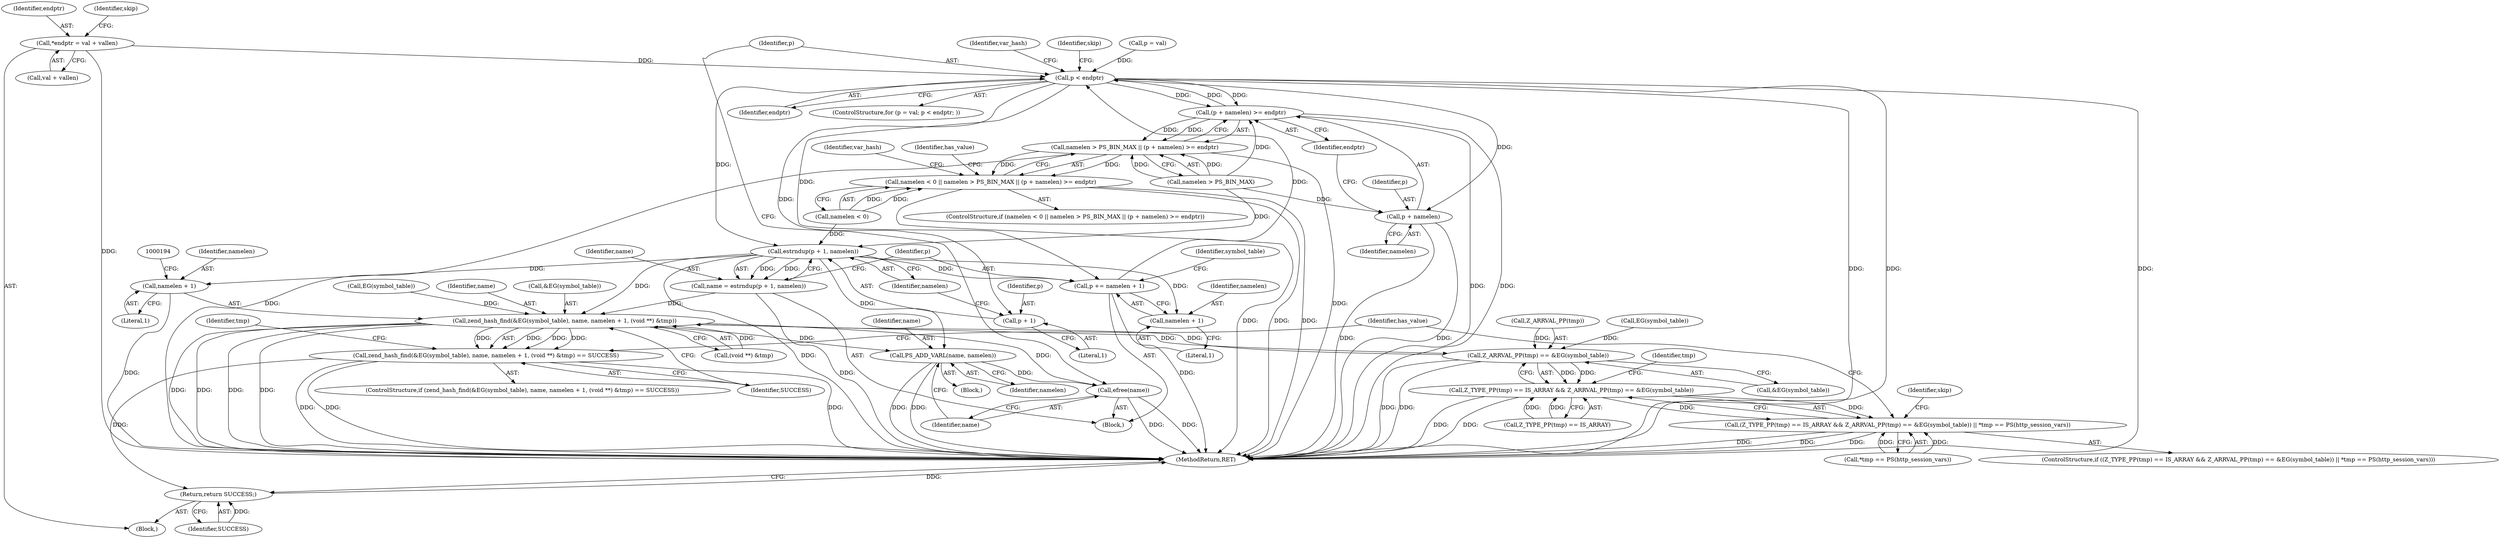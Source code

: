 digraph "0_php-src_8763c6090d627d8bb0ee1d030c30e58f406be9ce?w=1@integer" {
"1000108" [label="(Call,*endptr = val + vallen)"];
"1000127" [label="(Call,p < endptr)"];
"1000152" [label="(Call,(p + namelen) >= endptr)"];
"1000148" [label="(Call,namelen > PS_BIN_MAX || (p + namelen) >= endptr)"];
"1000144" [label="(Call,namelen < 0 || namelen > PS_BIN_MAX || (p + namelen) >= endptr)"];
"1000153" [label="(Call,p + namelen)"];
"1000173" [label="(Call,estrndup(p + 1, namelen))"];
"1000171" [label="(Call,name = estrndup(p + 1, namelen))"];
"1000185" [label="(Call,zend_hash_find(&EG(symbol_table), name, namelen + 1, (void **) &tmp))"];
"1000184" [label="(Call,zend_hash_find(&EG(symbol_table), name, namelen + 1, (void **) &tmp) == SUCCESS)"];
"1000253" [label="(Return,return SUCCESS;)"];
"1000206" [label="(Call,Z_ARRVAL_PP(tmp) == &EG(symbol_table))"];
"1000201" [label="(Call,Z_TYPE_PP(tmp) == IS_ARRAY && Z_ARRVAL_PP(tmp) == &EG(symbol_table))"];
"1000200" [label="(Call,(Z_TYPE_PP(tmp) == IS_ARRAY && Z_ARRVAL_PP(tmp) == &EG(symbol_table)) || *tmp == PS(http_session_vars))"];
"1000246" [label="(Call,PS_ADD_VARL(name, namelen))"];
"1000249" [label="(Call,efree(name))"];
"1000178" [label="(Call,p += namelen + 1)"];
"1000180" [label="(Call,namelen + 1)"];
"1000190" [label="(Call,namelen + 1)"];
"1000174" [label="(Call,p + 1)"];
"1000104" [label="(Block,)"];
"1000133" [label="(Identifier,skip)"];
"1000246" [label="(Call,PS_ADD_VARL(name, namelen))"];
"1000110" [label="(Call,val + vallen)"];
"1000129" [label="(Identifier,endptr)"];
"1000154" [label="(Identifier,p)"];
"1000177" [label="(Identifier,namelen)"];
"1000148" [label="(Call,namelen > PS_BIN_MAX || (p + namelen) >= endptr)"];
"1000109" [label="(Identifier,endptr)"];
"1000159" [label="(Identifier,var_hash)"];
"1000155" [label="(Identifier,namelen)"];
"1000172" [label="(Identifier,name)"];
"1000181" [label="(Identifier,namelen)"];
"1000128" [label="(Identifier,p)"];
"1000190" [label="(Call,namelen + 1)"];
"1000255" [label="(MethodReturn,RET)"];
"1000187" [label="(Call,EG(symbol_table))"];
"1000192" [label="(Literal,1)"];
"1000189" [label="(Identifier,name)"];
"1000249" [label="(Call,efree(name))"];
"1000179" [label="(Identifier,p)"];
"1000145" [label="(Call,namelen < 0)"];
"1000171" [label="(Call,name = estrndup(p + 1, namelen))"];
"1000130" [label="(Block,)"];
"1000127" [label="(Call,p < endptr)"];
"1000202" [label="(Call,Z_TYPE_PP(tmp) == IS_ARRAY)"];
"1000119" [label="(Identifier,skip)"];
"1000174" [label="(Call,p + 1)"];
"1000183" [label="(ControlStructure,if (zend_hash_find(&EG(symbol_table), name, namelen + 1, (void **) &tmp) == SUCCESS))"];
"1000144" [label="(Call,namelen < 0 || namelen > PS_BIN_MAX || (p + namelen) >= endptr)"];
"1000212" [label="(Call,*tmp == PS(http_session_vars))"];
"1000188" [label="(Identifier,symbol_table)"];
"1000152" [label="(Call,(p + namelen) >= endptr)"];
"1000204" [label="(Identifier,tmp)"];
"1000153" [label="(Call,p + namelen)"];
"1000210" [label="(Call,EG(symbol_table))"];
"1000124" [label="(Call,p = val)"];
"1000156" [label="(Identifier,endptr)"];
"1000201" [label="(Call,Z_TYPE_PP(tmp) == IS_ARRAY && Z_ARRVAL_PP(tmp) == &EG(symbol_table))"];
"1000149" [label="(Call,namelen > PS_BIN_MAX)"];
"1000176" [label="(Literal,1)"];
"1000197" [label="(Identifier,SUCCESS)"];
"1000163" [label="(Identifier,has_value)"];
"1000248" [label="(Identifier,namelen)"];
"1000175" [label="(Identifier,p)"];
"1000186" [label="(Call,&EG(symbol_table))"];
"1000250" [label="(Identifier,name)"];
"1000173" [label="(Call,estrndup(p + 1, namelen))"];
"1000185" [label="(Call,zend_hash_find(&EG(symbol_table), name, namelen + 1, (void **) &tmp))"];
"1000222" [label="(Identifier,has_value)"];
"1000199" [label="(ControlStructure,if ((Z_TYPE_PP(tmp) == IS_ARRAY && Z_ARRVAL_PP(tmp) == &EG(symbol_table)) || *tmp == PS(http_session_vars)))"];
"1000254" [label="(Identifier,SUCCESS)"];
"1000245" [label="(Block,)"];
"1000247" [label="(Identifier,name)"];
"1000253" [label="(Return,return SUCCESS;)"];
"1000182" [label="(Literal,1)"];
"1000191" [label="(Identifier,namelen)"];
"1000219" [label="(Identifier,skip)"];
"1000200" [label="(Call,(Z_TYPE_PP(tmp) == IS_ARRAY && Z_ARRVAL_PP(tmp) == &EG(symbol_table)) || *tmp == PS(http_session_vars))"];
"1000209" [label="(Call,&EG(symbol_table))"];
"1000178" [label="(Call,p += namelen + 1)"];
"1000207" [label="(Call,Z_ARRVAL_PP(tmp))"];
"1000214" [label="(Identifier,tmp)"];
"1000206" [label="(Call,Z_ARRVAL_PP(tmp) == &EG(symbol_table))"];
"1000108" [label="(Call,*endptr = val + vallen)"];
"1000123" [label="(ControlStructure,for (p = val; p < endptr; ))"];
"1000180" [label="(Call,namelen + 1)"];
"1000193" [label="(Call,(void **) &tmp)"];
"1000252" [label="(Identifier,var_hash)"];
"1000143" [label="(ControlStructure,if (namelen < 0 || namelen > PS_BIN_MAX || (p + namelen) >= endptr))"];
"1000184" [label="(Call,zend_hash_find(&EG(symbol_table), name, namelen + 1, (void **) &tmp) == SUCCESS)"];
"1000108" -> "1000104"  [label="AST: "];
"1000108" -> "1000110"  [label="CFG: "];
"1000109" -> "1000108"  [label="AST: "];
"1000110" -> "1000108"  [label="AST: "];
"1000119" -> "1000108"  [label="CFG: "];
"1000108" -> "1000255"  [label="DDG: "];
"1000108" -> "1000127"  [label="DDG: "];
"1000127" -> "1000123"  [label="AST: "];
"1000127" -> "1000129"  [label="CFG: "];
"1000128" -> "1000127"  [label="AST: "];
"1000129" -> "1000127"  [label="AST: "];
"1000133" -> "1000127"  [label="CFG: "];
"1000252" -> "1000127"  [label="CFG: "];
"1000127" -> "1000255"  [label="DDG: "];
"1000127" -> "1000255"  [label="DDG: "];
"1000127" -> "1000255"  [label="DDG: "];
"1000124" -> "1000127"  [label="DDG: "];
"1000178" -> "1000127"  [label="DDG: "];
"1000152" -> "1000127"  [label="DDG: "];
"1000127" -> "1000152"  [label="DDG: "];
"1000127" -> "1000152"  [label="DDG: "];
"1000127" -> "1000153"  [label="DDG: "];
"1000127" -> "1000173"  [label="DDG: "];
"1000127" -> "1000174"  [label="DDG: "];
"1000127" -> "1000178"  [label="DDG: "];
"1000152" -> "1000148"  [label="AST: "];
"1000152" -> "1000156"  [label="CFG: "];
"1000153" -> "1000152"  [label="AST: "];
"1000156" -> "1000152"  [label="AST: "];
"1000148" -> "1000152"  [label="CFG: "];
"1000152" -> "1000255"  [label="DDG: "];
"1000152" -> "1000255"  [label="DDG: "];
"1000152" -> "1000148"  [label="DDG: "];
"1000152" -> "1000148"  [label="DDG: "];
"1000149" -> "1000152"  [label="DDG: "];
"1000148" -> "1000144"  [label="AST: "];
"1000148" -> "1000149"  [label="CFG: "];
"1000149" -> "1000148"  [label="AST: "];
"1000144" -> "1000148"  [label="CFG: "];
"1000148" -> "1000255"  [label="DDG: "];
"1000148" -> "1000255"  [label="DDG: "];
"1000148" -> "1000144"  [label="DDG: "];
"1000148" -> "1000144"  [label="DDG: "];
"1000149" -> "1000148"  [label="DDG: "];
"1000149" -> "1000148"  [label="DDG: "];
"1000144" -> "1000143"  [label="AST: "];
"1000144" -> "1000145"  [label="CFG: "];
"1000145" -> "1000144"  [label="AST: "];
"1000159" -> "1000144"  [label="CFG: "];
"1000163" -> "1000144"  [label="CFG: "];
"1000144" -> "1000255"  [label="DDG: "];
"1000144" -> "1000255"  [label="DDG: "];
"1000144" -> "1000255"  [label="DDG: "];
"1000145" -> "1000144"  [label="DDG: "];
"1000145" -> "1000144"  [label="DDG: "];
"1000153" -> "1000155"  [label="CFG: "];
"1000154" -> "1000153"  [label="AST: "];
"1000155" -> "1000153"  [label="AST: "];
"1000156" -> "1000153"  [label="CFG: "];
"1000153" -> "1000255"  [label="DDG: "];
"1000153" -> "1000255"  [label="DDG: "];
"1000149" -> "1000153"  [label="DDG: "];
"1000173" -> "1000171"  [label="AST: "];
"1000173" -> "1000177"  [label="CFG: "];
"1000174" -> "1000173"  [label="AST: "];
"1000177" -> "1000173"  [label="AST: "];
"1000171" -> "1000173"  [label="CFG: "];
"1000173" -> "1000255"  [label="DDG: "];
"1000173" -> "1000171"  [label="DDG: "];
"1000173" -> "1000171"  [label="DDG: "];
"1000149" -> "1000173"  [label="DDG: "];
"1000145" -> "1000173"  [label="DDG: "];
"1000173" -> "1000178"  [label="DDG: "];
"1000173" -> "1000180"  [label="DDG: "];
"1000173" -> "1000185"  [label="DDG: "];
"1000173" -> "1000190"  [label="DDG: "];
"1000173" -> "1000246"  [label="DDG: "];
"1000171" -> "1000130"  [label="AST: "];
"1000172" -> "1000171"  [label="AST: "];
"1000179" -> "1000171"  [label="CFG: "];
"1000171" -> "1000255"  [label="DDG: "];
"1000171" -> "1000185"  [label="DDG: "];
"1000185" -> "1000184"  [label="AST: "];
"1000185" -> "1000193"  [label="CFG: "];
"1000186" -> "1000185"  [label="AST: "];
"1000189" -> "1000185"  [label="AST: "];
"1000190" -> "1000185"  [label="AST: "];
"1000193" -> "1000185"  [label="AST: "];
"1000197" -> "1000185"  [label="CFG: "];
"1000185" -> "1000255"  [label="DDG: "];
"1000185" -> "1000255"  [label="DDG: "];
"1000185" -> "1000255"  [label="DDG: "];
"1000185" -> "1000255"  [label="DDG: "];
"1000185" -> "1000184"  [label="DDG: "];
"1000185" -> "1000184"  [label="DDG: "];
"1000185" -> "1000184"  [label="DDG: "];
"1000185" -> "1000184"  [label="DDG: "];
"1000206" -> "1000185"  [label="DDG: "];
"1000187" -> "1000185"  [label="DDG: "];
"1000193" -> "1000185"  [label="DDG: "];
"1000185" -> "1000206"  [label="DDG: "];
"1000185" -> "1000246"  [label="DDG: "];
"1000185" -> "1000249"  [label="DDG: "];
"1000184" -> "1000183"  [label="AST: "];
"1000184" -> "1000197"  [label="CFG: "];
"1000197" -> "1000184"  [label="AST: "];
"1000204" -> "1000184"  [label="CFG: "];
"1000222" -> "1000184"  [label="CFG: "];
"1000184" -> "1000255"  [label="DDG: "];
"1000184" -> "1000255"  [label="DDG: "];
"1000184" -> "1000255"  [label="DDG: "];
"1000184" -> "1000253"  [label="DDG: "];
"1000253" -> "1000104"  [label="AST: "];
"1000253" -> "1000254"  [label="CFG: "];
"1000254" -> "1000253"  [label="AST: "];
"1000255" -> "1000253"  [label="CFG: "];
"1000253" -> "1000255"  [label="DDG: "];
"1000254" -> "1000253"  [label="DDG: "];
"1000206" -> "1000201"  [label="AST: "];
"1000206" -> "1000209"  [label="CFG: "];
"1000207" -> "1000206"  [label="AST: "];
"1000209" -> "1000206"  [label="AST: "];
"1000201" -> "1000206"  [label="CFG: "];
"1000206" -> "1000255"  [label="DDG: "];
"1000206" -> "1000255"  [label="DDG: "];
"1000206" -> "1000201"  [label="DDG: "];
"1000206" -> "1000201"  [label="DDG: "];
"1000207" -> "1000206"  [label="DDG: "];
"1000210" -> "1000206"  [label="DDG: "];
"1000201" -> "1000200"  [label="AST: "];
"1000201" -> "1000202"  [label="CFG: "];
"1000202" -> "1000201"  [label="AST: "];
"1000214" -> "1000201"  [label="CFG: "];
"1000200" -> "1000201"  [label="CFG: "];
"1000201" -> "1000255"  [label="DDG: "];
"1000201" -> "1000255"  [label="DDG: "];
"1000201" -> "1000200"  [label="DDG: "];
"1000201" -> "1000200"  [label="DDG: "];
"1000202" -> "1000201"  [label="DDG: "];
"1000202" -> "1000201"  [label="DDG: "];
"1000200" -> "1000199"  [label="AST: "];
"1000200" -> "1000212"  [label="CFG: "];
"1000212" -> "1000200"  [label="AST: "];
"1000219" -> "1000200"  [label="CFG: "];
"1000222" -> "1000200"  [label="CFG: "];
"1000200" -> "1000255"  [label="DDG: "];
"1000200" -> "1000255"  [label="DDG: "];
"1000200" -> "1000255"  [label="DDG: "];
"1000212" -> "1000200"  [label="DDG: "];
"1000212" -> "1000200"  [label="DDG: "];
"1000246" -> "1000245"  [label="AST: "];
"1000246" -> "1000248"  [label="CFG: "];
"1000247" -> "1000246"  [label="AST: "];
"1000248" -> "1000246"  [label="AST: "];
"1000250" -> "1000246"  [label="CFG: "];
"1000246" -> "1000255"  [label="DDG: "];
"1000246" -> "1000255"  [label="DDG: "];
"1000246" -> "1000249"  [label="DDG: "];
"1000249" -> "1000130"  [label="AST: "];
"1000249" -> "1000250"  [label="CFG: "];
"1000250" -> "1000249"  [label="AST: "];
"1000128" -> "1000249"  [label="CFG: "];
"1000249" -> "1000255"  [label="DDG: "];
"1000249" -> "1000255"  [label="DDG: "];
"1000178" -> "1000130"  [label="AST: "];
"1000178" -> "1000180"  [label="CFG: "];
"1000179" -> "1000178"  [label="AST: "];
"1000180" -> "1000178"  [label="AST: "];
"1000188" -> "1000178"  [label="CFG: "];
"1000178" -> "1000255"  [label="DDG: "];
"1000180" -> "1000182"  [label="CFG: "];
"1000181" -> "1000180"  [label="AST: "];
"1000182" -> "1000180"  [label="AST: "];
"1000190" -> "1000192"  [label="CFG: "];
"1000191" -> "1000190"  [label="AST: "];
"1000192" -> "1000190"  [label="AST: "];
"1000194" -> "1000190"  [label="CFG: "];
"1000190" -> "1000255"  [label="DDG: "];
"1000174" -> "1000176"  [label="CFG: "];
"1000175" -> "1000174"  [label="AST: "];
"1000176" -> "1000174"  [label="AST: "];
"1000177" -> "1000174"  [label="CFG: "];
}
